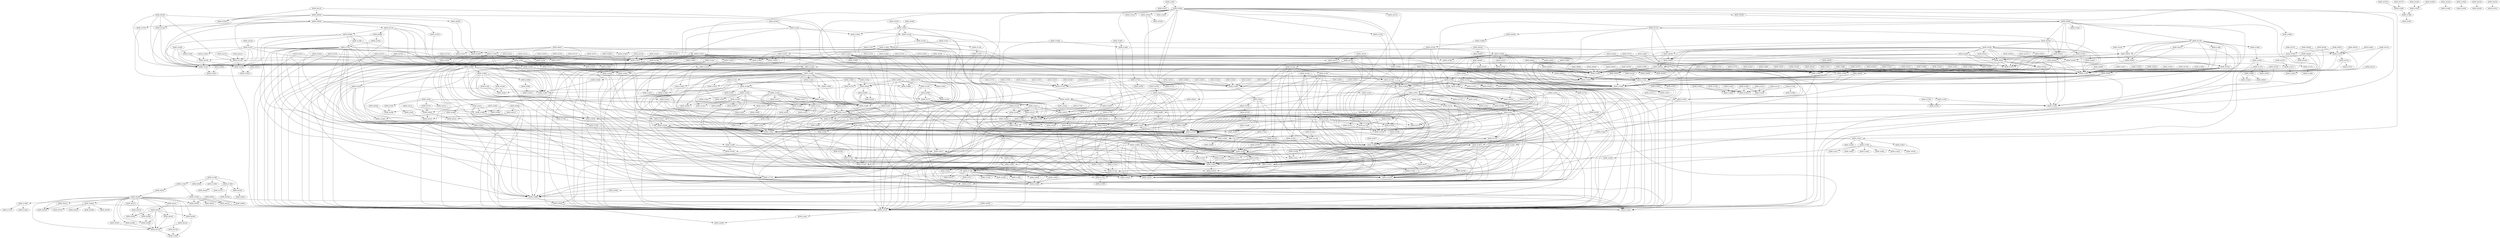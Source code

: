DiGraph CallGraph{
ADDR_4012a0->ADDR_4141e1
ADDR_4012a0->ADDR_414209
ADDR_408c60->ADDR_4147f3
ADDR_408c60->ADDR_4089e0
ADDR_408c60->ADDR_406560
ADDR_408c60->ADDR_414f40
ADDR_4080d0->ADDR_4141e1
ADDR_4080d0->ADDR_415d62
ADDR_4080d0->ADDR_415700
ADDR_4080d0->ADDR_414235
ADDR_4080d0->ADDR_4142ac
ADDR_4080d0->ADDR_4071a0
ADDR_4080d0->ADDR_414209
ADDR_421e70->ADDR_418c90
ADDR_421e70->ADDR_4167a8
ADDR_421e70->ADDR_416795
ADDR_421e70->ADDR_4211b2
ADDR_421e70->ADDR_419fd8
ADDR_421e70->ADDR_418cd5
ADDR_421e70->ADDR_421251
ADDR_421e70->ADDR_421dd4
ADDR_4142b2->ADDR_414d34
ADDR_42219c->ADDR_41597c
ADDR_42219c->ADDR_415cd3
ADDR_40d0d0->ADDR_40cf20
ADDR_405810->ADDR_41478e
ADDR_4226be->ADDR_41597c
ADDR_4226be->ADDR_415cd3
ADDR_40ca40->ADDR_40c700
ADDR_405bd0->ADDR_414f31
ADDR_405bd0->ADDR_41478e
ADDR_408620->ADDR_415d62
ADDR_408620->ADDR_4011a0
ADDR_408620->ADDR_4012a0
ADDR_408620->ADDR_4080d0
ADDR_408620->ADDR_408500
ADDR_408620->ADDR_4075b0
ADDR_408620->ADDR_403d00
ADDR_41d7a9->ADDR_41d6e7
ADDR_41d7a9->ADDR_4177c0
ADDR_41ad0f->ADDR_41acc3
ADDR_41ad0f->ADDR_418c90
ADDR_41a2e0->ADDR_4189a1
ADDR_41a2e0->ADDR_41acfc
ADDR_41a2e0->ADDR_415d62
ADDR_41a2e0->ADDR_41597c
ADDR_41a2e0->ADDR_41694b
ADDR_41a2e0->ADDR_415cd3
ADDR_41a2e0->ADDR_41ad0f
ADDR_40b8b0->ADDR_4147f3
ADDR_40b8b0->ADDR_40b480
ADDR_4161cd->ADDR_415fe6
ADDR_4161cd->ADDR_415f5f
ADDR_417e38->ADDR_417ce2
ADDR_404a50->ADDR_414f40
ADDR_404a50->ADDR_404690
ADDR_415dbe->ADDR_414f31
ADDR_415dbe->ADDR_415dae
ADDR_413840->ADDR_40c020
ADDR_413840->ADDR_40c540
ADDR_413840->ADDR_40cae0
ADDR_413840->ADDR_412370
ADDR_40fa10->ADDR_40ee90
ADDR_4166b9->ADDR_41be86
ADDR_414f31->ADDR_4158a7
ADDR_415b5b->ADDR_41ad0f
ADDR_420b19->ADDR_415f5f
ADDR_41be86->ADDR_41aec1
ADDR_41be86->ADDR_416795
ADDR_418cf0->ADDR_41f710
ADDR_418cf0->ADDR_41fc7b
ADDR_418cf0->ADDR_41fc32
ADDR_418cf0->ADDR_41fc49
ADDR_418cf0->ADDR_41a1ec
ADDR_418cf0->ADDR_415cd3
ADDR_418cf0->ADDR_41fc62
ADDR_41fd17->ADDR_418c90
ADDR_41fd17->ADDR_4167a8
ADDR_41fd17->ADDR_416795
ADDR_41fd17->ADDR_4211b2
ADDR_41fd17->ADDR_419fd8
ADDR_41fd17->ADDR_418cd5
ADDR_41fd17->ADDR_421251
ADDR_41fd17->ADDR_41fc92
ADDR_41b768->ADDR_41b5ce
ADDR_4209e9->ADDR_420b19
ADDR_4209e9->ADDR_416795
ADDR_4209e9->ADDR_415f5f
ADDR_4217b2->ADDR_42165d
ADDR_40be00->ADDR_415e0a
ADDR_417beb->ADDR_41d336
ADDR_4089e0->ADDR_4147f3
ADDR_4089e0->ADDR_406560
ADDR_4089e0->ADDR_414f40
ADDR_4089e0->ADDR_414840
ADDR_422a28->ADDR_41433c
ADDR_401c90->ADDR_415dff
ADDR_401c90->ADDR_414f31
ADDR_401c90->ADDR_414ce9
ADDR_401c90->ADDR_409f10
ADDR_401c90->ADDR_407dc0
ADDR_401c90->ADDR_401b10
ADDR_401c90->ADDR_415cd3
ADDR_401c90->ADDR_413800
ADDR_401c90->ADDR_4099c0
ADDR_401c90->ADDR_414f40
ADDR_401c90->ADDR_4152b0
ADDR_41921f->ADDR_4191f0
ADDR_41563b->ADDR_41902d
ADDR_41563b->ADDR_415e0a
ADDR_41563b->ADDR_4177c0
ADDR_41588a->ADDR_4157b9
ADDR_420f28->ADDR_420e2f
ADDR_420f28->ADDR_420e68
ADDR_420f28->ADDR_416795
ADDR_420f28->ADDR_419fd8
ADDR_421bd7->ADDR_4158a7
ADDR_421bd7->ADDR_421f34
ADDR_421bd7->ADDR_421356
ADDR_421bd7->ADDR_416795
ADDR_421bd7->ADDR_421e70
ADDR_421bd7->ADDR_419fd8
ADDR_421bd7->ADDR_420826
ADDR_418874->ADDR_418cd5
ADDR_418874->ADDR_41b786
ADDR_418874->ADDR_41d40f
ADDR_418874->ADDR_41d336
ADDR_418874->ADDR_418c90
ADDR_4159e5->ADDR_4189a1
ADDR_415fe6->ADDR_415f3f
ADDR_415fe6->ADDR_41bac0
ADDR_415fe6->ADDR_415cd3
ADDR_415fe6->ADDR_415e0a
ADDR_403ed0->ADDR_415750
ADDR_4071a0->ADDR_414f31
ADDR_4071a0->ADDR_406f60
ADDR_4071a0->ADDR_406dd0
ADDR_4071a0->ADDR_414171
ADDR_4071a0->ADDR_41408a
ADDR_4071a0->ADDR_415ce2
ADDR_41b2c5->ADDR_4158a7
ADDR_41b2c5->ADDR_41d40f
ADDR_41b2c5->ADDR_418c90
ADDR_41b2c5->ADDR_4189a1
ADDR_41b2c5->ADDR_41d336
ADDR_41b2c5->ADDR_417e6c
ADDR_41b2c5->ADDR_418cd5
ADDR_415f5f->ADDR_4189a1
ADDR_415f5f->ADDR_41ba46
ADDR_415f5f->ADDR_41b2c5
ADDR_404610->ADDR_414d24
ADDR_407dc0->ADDR_414f31
ADDR_407dc0->ADDR_415d62
ADDR_407dc0->ADDR_415699
ADDR_407dc0->ADDR_406ae0
ADDR_407dc0->ADDR_415ce2
ADDR_407dc0->ADDR_414f40
ADDR_414235->ADDR_415ce2
ADDR_417e4e->ADDR_417ce2
ADDR_417be2->ADDR_41d40f
ADDR_4147f3->ADDR_415699
ADDR_4147f3->ADDR_415d62
ADDR_40b480->ADDR_4147f3
ADDR_40b480->ADDR_414f31
ADDR_40b480->ADDR_40a9a0
ADDR_40b480->ADDR_406cd0
ADDR_40b480->ADDR_415d62
ADDR_40a960->ADDR_414f31
ADDR_413d80->ADDR_40fa90
ADDR_413d80->ADDR_413900
ADDR_413d80->ADDR_40c540
ADDR_413d80->ADDR_413cd0
ADDR_413d80->ADDR_413840
ADDR_419286->ADDR_4158a7
ADDR_419286->ADDR_41f3b0
ADDR_419286->ADDR_416674
ADDR_419286->ADDR_4177c0
ADDR_419286->ADDR_416795
ADDR_419286->ADDR_420b19
ADDR_419286->ADDR_41921f
ADDR_419286->ADDR_415f5f
ADDR_419286->ADDR_419fd8
ADDR_419286->ADDR_4191f0
ADDR_419286->ADDR_4209d3
ADDR_419286->ADDR_415cd3
ADDR_419286->ADDR_4209e9
ADDR_414935->ADDR_4178dd
ADDR_414280->ADDR_4141e1
ADDR_414280->ADDR_414209
ADDR_414280->ADDR_41425f
ADDR_411e70->ADDR_411db0
ADDR_4039a0->ADDR_415cd3
ADDR_4223c8->ADDR_41597c
ADDR_4223c8->ADDR_415cd3
ADDR_406560->ADDR_414f31
ADDR_406560->ADDR_415d62
ADDR_406560->ADDR_406070
ADDR_406560->ADDR_415699
ADDR_406560->ADDR_415ce2
ADDR_406560->ADDR_414f40
ADDR_421cb8->ADDR_418c90
ADDR_421cb8->ADDR_4167a8
ADDR_421cb8->ADDR_416795
ADDR_421cb8->ADDR_4211b2
ADDR_421cb8->ADDR_419fd8
ADDR_421cb8->ADDR_418cd5
ADDR_421cb8->ADDR_421149
ADDR_421cb8->ADDR_421251
ADDR_41bfe8->ADDR_41bccb
ADDR_40c9c0->ADDR_40c700
ADDR_419fe8->ADDR_4156f5
ADDR_41bf08->ADDR_4158a7
ADDR_41bf08->ADDR_416795
ADDR_41bf08->ADDR_41aec1
ADDR_41bf08->ADDR_415e0a
ADDR_41bf08->ADDR_416753
ADDR_409340->ADDR_414209
ADDR_409340->ADDR_4141e1
ADDR_409340->ADDR_4012a0
ADDR_409340->ADDR_4011a0
ADDR_409340->ADDR_4080d0
ADDR_415dff->ADDR_414f31
ADDR_41acfc->ADDR_4189a1
ADDR_41acfc->ADDR_41acc3
ADDR_41623c->ADDR_4158a7
ADDR_41623c->ADDR_4161cd
ADDR_41623c->ADDR_4166b9
ADDR_41623c->ADDR_416674
ADDR_41623c->ADDR_41bccb
ADDR_41623c->ADDR_41bc8b
ADDR_41623c->ADDR_414f40
ADDR_41623c->ADDR_415cd3
ADDR_40a5c0->ADDR_408fc0
ADDR_404760->ADDR_414f40
ADDR_404760->ADDR_402cb0
ADDR_4099c0->ADDR_414840
ADDR_4099c0->ADDR_407dc0
ADDR_417527->ADDR_41b8ae
ADDR_417527->ADDR_4158a7
ADDR_417527->ADDR_4166b9
ADDR_417527->ADDR_416795
ADDR_417527->ADDR_41730b
ADDR_417527->ADDR_416995
ADDR_417527->ADDR_41b3e5
ADDR_417527->ADDR_41b815
ADDR_404160->ADDR_4156f5
ADDR_404160->ADDR_414f31
ADDR_40ab30->ADDR_414f31
ADDR_4144ed->ADDR_416918
ADDR_4144ed->ADDR_4141e1
ADDR_4144ed->ADDR_4143a5
ADDR_4144ed->ADDR_4010b0
ADDR_4144ed->ADDR_41444a
ADDR_4144ed->ADDR_41597c
ADDR_4144ed->ADDR_416981
ADDR_4144ed->ADDR_415cd3
ADDR_4144ed->ADDR_415ce2
ADDR_4144ed->ADDR_4142b2
ADDR_4144ed->ADDR_414209
ADDR_42061b->ADDR_416795
ADDR_42061b->ADDR_419fd8
ADDR_41805f->ADDR_417eb0
ADDR_41805f->ADDR_41faf8
ADDR_417ce2->ADDR_41d40f
ADDR_417ce2->ADDR_418c90
ADDR_417ce2->ADDR_41d336
ADDR_417ce2->ADDR_417bca
ADDR_417ce2->ADDR_4187f1
ADDR_417ce2->ADDR_418cd5
ADDR_422863->ADDR_41597c
ADDR_422863->ADDR_415cd3
ADDR_420e68->ADDR_420e2f
ADDR_420e68->ADDR_4217cf
ADDR_420e68->ADDR_416795
ADDR_420e68->ADDR_415f5f
ADDR_420e68->ADDR_419fd8
ADDR_41bccb->ADDR_4158a7
ADDR_41bccb->ADDR_41d4f6
ADDR_41bccb->ADDR_4166b9
ADDR_41bccb->ADDR_419f86
ADDR_41bccb->ADDR_420df5
ADDR_41bccb->ADDR_415cd3
ADDR_416db0->ADDR_416ac1
ADDR_416db0->ADDR_41d4f6
ADDR_416db0->ADDR_4189a1
ADDR_416db0->ADDR_41af60
ADDR_416db0->ADDR_41902d
ADDR_416db0->ADDR_4177c0
ADDR_416db0->ADDR_416be0
ADDR_416db0->ADDR_419f86
ADDR_416db0->ADDR_41db38
ADDR_416db0->ADDR_414f40
ADDR_416db0->ADDR_415cd3
ADDR_4143fd->ADDR_41761c
ADDR_4143fd->ADDR_4143a5
ADDR_420b51->ADDR_420b19
ADDR_420c15->ADDR_420ce4
ADDR_420c15->ADDR_420cc5
ADDR_415cd3->ADDR_41adac
ADDR_41cb5e->ADDR_4158a7
ADDR_41cb5e->ADDR_41c7e7
ADDR_41cb5e->ADDR_41bfe8
ADDR_41cb5e->ADDR_4166b9
ADDR_41408a->ADDR_416628
ADDR_41408a->ADDR_4166b9
ADDR_41408a->ADDR_416213
ADDR_41408a->ADDR_41664e
ADDR_41408a->ADDR_414f40
ADDR_403cf0->ADDR_4156f5
ADDR_414dba->ADDR_417c4b
ADDR_414dba->ADDR_417e4e
ADDR_414dba->ADDR_414d91
ADDR_414dba->ADDR_417e5d
ADDR_414dba->ADDR_4181e2
ADDR_414dba->ADDR_418c90
ADDR_414dba->ADDR_417e38
ADDR_414dba->ADDR_417e22
ADDR_414dba->ADDR_418c65
ADDR_414dba->ADDR_417e6c
ADDR_414dba->ADDR_418508
ADDR_414dba->ADDR_418228
ADDR_414dba->ADDR_41845a
ADDR_414dba->ADDR_418098
ADDR_414dba->ADDR_418cd5
ADDR_414dba->ADDR_418aea
ADDR_414dba->ADDR_402900
ADDR_414dba->ADDR_4187a5
ADDR_414dba->ADDR_418560
ADDR_422a5d->ADDR_414d66
ADDR_405af0->ADDR_414f31
ADDR_405af0->ADDR_41478e
ADDR_421f34->ADDR_4158a7
ADDR_41baec->ADDR_41bc8b
ADDR_41baec->ADDR_415f5f
ADDR_41baec->ADDR_420b19
ADDR_404480->ADDR_414cc0
ADDR_404480->ADDR_4141e1
ADDR_404480->ADDR_414f31
ADDR_404480->ADDR_414209
ADDR_407990->ADDR_406070
ADDR_407990->ADDR_414f40
ADDR_407990->ADDR_414f31
ADDR_4128c0->ADDR_412300
ADDR_40eac0->ADDR_40e910
ADDR_40eac0->ADDR_40c7b0
ADDR_4189bb->ADDR_41b8ae
ADDR_4189bb->ADDR_4158a7
ADDR_4189bb->ADDR_41d40f
ADDR_4189bb->ADDR_418c90
ADDR_4189bb->ADDR_41d336
ADDR_4189bb->ADDR_41b815
ADDR_4189bb->ADDR_418cd5
ADDR_41a744->ADDR_4189a1
ADDR_41a744->ADDR_415b5b
ADDR_41a744->ADDR_41a6d6
ADDR_41a744->ADDR_4159e5
ADDR_41a744->ADDR_4187f1
ADDR_41a744->ADDR_41ad0f
ADDR_4148ae->ADDR_4156f5
ADDR_4148ae->ADDR_414f31
ADDR_4167de->ADDR_41bfb5
ADDR_4167de->ADDR_416705
ADDR_402ec0->ADDR_4156f5
ADDR_402ec0->ADDR_414f31
ADDR_4169bb->ADDR_41b8ae
ADDR_4169bb->ADDR_4158a7
ADDR_4169bb->ADDR_41d40f
ADDR_4169bb->ADDR_418c90
ADDR_4169bb->ADDR_41d336
ADDR_4169bb->ADDR_41b815
ADDR_4169bb->ADDR_418cd5
ADDR_41457c->ADDR_414f31
ADDR_422726->ADDR_404480
ADDR_409b4a->ADDR_406290
ADDR_409b4a->ADDR_414f40
ADDR_414b20->ADDR_416901
ADDR_4223c0->ADDR_4011a0
ADDR_414ae0->ADDR_4158a7
ADDR_414ae0->ADDR_4169bb
ADDR_41488d->ADDR_4156f5
ADDR_41488d->ADDR_414f31
ADDR_419fd8->ADDR_419fab
ADDR_402cd0->ADDR_414f31
ADDR_415750->ADDR_4156c0
ADDR_4156f5->ADDR_41567b
ADDR_4158a7->ADDR_416795
ADDR_4158a7->ADDR_416753
ADDR_4217cf->ADDR_41baec
ADDR_4217cf->ADDR_4161cd
ADDR_4217cf->ADDR_416795
ADDR_4217cf->ADDR_415f5f
ADDR_4217cf->ADDR_420b19
ADDR_416901->ADDR_4168c5
ADDR_418098->ADDR_418928
ADDR_4229c2->ADDR_416901
ADDR_421149->ADDR_4167a8
ADDR_421149->ADDR_416795
ADDR_421149->ADDR_419fd8
ADDR_417bf4->ADDR_419e4e
ADDR_417bf4->ADDR_41be77
ADDR_417bf4->ADDR_41f445
ADDR_417bf4->ADDR_41aeb2
ADDR_417bf4->ADDR_41f64a
ADDR_417bf4->ADDR_4187f1
ADDR_417bf4->ADDR_41ad47
ADDR_421c44->ADDR_420748
ADDR_421c44->ADDR_418c90
ADDR_421c44->ADDR_416795
ADDR_421c44->ADDR_4207bb
ADDR_421c44->ADDR_419fd8
ADDR_421c44->ADDR_418cd5
ADDR_421c44->ADDR_421bd7
ADDR_401000->ADDR_4156f5
ADDR_41a329->ADDR_41a1a7
ADDR_41a329->ADDR_4189a1
ADDR_41a329->ADDR_418c90
ADDR_41a329->ADDR_415bfa
ADDR_41a329->ADDR_41a1ec
ADDR_41a329->ADDR_415c73
ADDR_41a329->ADDR_415bce
ADDR_41a329->ADDR_418cd5
ADDR_41a329->ADDR_415c21
ADDR_41a329->ADDR_41a0cb
ADDR_4225fd->ADDR_41597c
ADDR_4225fd->ADDR_415cd3
ADDR_4010b0->ADDR_4141e1
ADDR_4010b0->ADDR_414209
ADDR_40c540->ADDR_40bec0
ADDR_419f86->ADDR_419e5d
ADDR_420f85->ADDR_421b40
ADDR_420f85->ADDR_4217cf
ADDR_420f85->ADDR_416795
ADDR_420f85->ADDR_415f5f
ADDR_420f85->ADDR_419fd8
ADDR_421fa0->ADDR_41597c
ADDR_41474a->ADDR_414f31
ADDR_41474a->ADDR_414723
ADDR_41aee9->ADDR_418cd5
ADDR_41aee9->ADDR_4158a7
ADDR_41aee9->ADDR_41d40f
ADDR_41aee9->ADDR_41d336
ADDR_41aee9->ADDR_418c90
ADDR_41c7e7->ADDR_4158a7
ADDR_401f60->ADDR_405f30
ADDR_401f60->ADDR_414f31
ADDR_401f60->ADDR_415d62
ADDR_401f60->ADDR_40acd0
ADDR_401f60->ADDR_40a5c0
ADDR_401f60->ADDR_4089e0
ADDR_401f60->ADDR_415699
ADDR_401f60->ADDR_408c60
ADDR_401f60->ADDR_415cd3
ADDR_401f60->ADDR_408fc0
ADDR_401f60->ADDR_415ce2
ADDR_401f60->ADDR_4076a0
ADDR_401f60->ADDR_4147f3
ADDR_401f60->ADDR_40ab30
ADDR_401f60->ADDR_4152b0
ADDR_422820->ADDR_41597c
ADDR_422820->ADDR_415cd3
ADDR_402e10->ADDR_415750
ADDR_4165e3->ADDR_4189a1
ADDR_4165e3->ADDR_41ba46
ADDR_41660c->ADDR_4165e3
ADDR_41b5ce->ADDR_4158a7
ADDR_41b5ce->ADDR_41d40f
ADDR_41b5ce->ADDR_418c90
ADDR_41b5ce->ADDR_4189a1
ADDR_41b5ce->ADDR_416674
ADDR_41b5ce->ADDR_416795
ADDR_41b5ce->ADDR_41d336
ADDR_41b5ce->ADDR_41b369
ADDR_41b5ce->ADDR_41b3e5
ADDR_41b5ce->ADDR_418cd5
ADDR_41b5ce->ADDR_41b2c5
ADDR_417790->ADDR_417eb0
ADDR_417790->ADDR_417afb
ADDR_417790->ADDR_417b2e
ADDR_402900->ADDR_402680
ADDR_41d702->ADDR_4189a1
ADDR_41d702->ADDR_41d691
ADDR_41d702->ADDR_41d6b6
ADDR_41d702->ADDR_415cd3
ADDR_41d702->ADDR_420f28
ADDR_415699->ADDR_41563b
ADDR_411670->ADDR_410ee0
ADDR_411670->ADDR_410f60
ADDR_411670->ADDR_410fe0
ADDR_411670->ADDR_414f40
ADDR_41fc16->ADDR_41fb40
ADDR_40b030->ADDR_40a650
ADDR_40b030->ADDR_415d62
ADDR_421dd4->ADDR_421149
ADDR_421dd4->ADDR_4210c3
ADDR_421dd4->ADDR_4167bb
ADDR_4141e1->ADDR_414d14
ADDR_417e22->ADDR_417ce2
ADDR_403cb0->ADDR_4156f5
ADDR_403cb0->ADDR_414f31
ADDR_421f70->ADDR_414cc0
ADDR_419fab->ADDR_419f86
ADDR_41a1ec->ADDR_415913
ADDR_41a1ec->ADDR_418cd5
ADDR_41a1ec->ADDR_41acc3
ADDR_41a1ec->ADDR_418c90
ADDR_414f27->ADDR_414dba
ADDR_414f27->ADDR_418e7f
ADDR_421406->ADDR_41d40f
ADDR_421406->ADDR_418c90
ADDR_421406->ADDR_4207f7
ADDR_421406->ADDR_41d336
ADDR_421406->ADDR_420789
ADDR_421406->ADDR_418cd5
ADDR_421406->ADDR_4213be
ADDR_414a45->ADDR_4158a7
ADDR_414a45->ADDR_416674
ADDR_414a45->ADDR_414a03
ADDR_414a45->ADDR_4169bb
ADDR_41784b->ADDR_41f386
ADDR_41784b->ADDR_41f380
ADDR_41ce34->ADDR_4158a7
ADDR_415f3f->ADDR_4158a7
ADDR_421f7b->ADDR_41597c
ADDR_421f7b->ADDR_415cd3
ADDR_42266e->ADDR_41597c
ADDR_42266e->ADDR_415cd3
ADDR_414823->ADDR_415750
ADDR_406dd0->ADDR_4141e1
ADDR_406dd0->ADDR_415d62
ADDR_406dd0->ADDR_4158a7
ADDR_406dd0->ADDR_415699
ADDR_406dd0->ADDR_4143fd
ADDR_406dd0->ADDR_414209
ADDR_41d34d->ADDR_4158a7
ADDR_41d34d->ADDR_41d40f
ADDR_41d34d->ADDR_418c90
ADDR_41d34d->ADDR_416674
ADDR_41d34d->ADDR_416795
ADDR_41d34d->ADDR_41d336
ADDR_41d34d->ADDR_417eb0
ADDR_41d34d->ADDR_417bca
ADDR_41d34d->ADDR_418cd5
ADDR_41d34d->ADDR_41805f
ADDR_414d91->ADDR_417eb0
ADDR_414d91->ADDR_417bca
ADDR_414d91->ADDR_41805f
ADDR_41a07c->ADDR_4189a1
ADDR_41a07c->ADDR_41acc3
ADDR_410f60->ADDR_410ee0
ADDR_410f60->ADDR_40fb40
ADDR_420d1b->ADDR_415f3f
ADDR_420d1b->ADDR_41bac0
ADDR_420d1b->ADDR_415cd3
ADDR_420d1b->ADDR_415e0a
ADDR_4229f2->ADDR_414187
ADDR_4229f2->ADDR_416901
ADDR_4142dc->ADDR_4141e1
ADDR_4142dc->ADDR_4010f0
ADDR_4142dc->ADDR_4158a7
ADDR_4142dc->ADDR_41597c
ADDR_4142dc->ADDR_414209
ADDR_4142dc->ADDR_416918
ADDR_4142dc->ADDR_416981
ADDR_4142dc->ADDR_415cd3
ADDR_40ee90->ADDR_40cbd0
ADDR_40ee90->ADDR_40e610
ADDR_40ee90->ADDR_40d130
ADDR_40ee90->ADDR_40c880
ADDR_40ee90->ADDR_40ca40
ADDR_40ee90->ADDR_40eac0
ADDR_40ee90->ADDR_40d460
ADDR_40ee90->ADDR_40c9c0
ADDR_40ee90->ADDR_40cc60
ADDR_40ee90->ADDR_40d1b0
ADDR_40ee90->ADDR_40c700
ADDR_40ee90->ADDR_40ec00
ADDR_40ee90->ADDR_40c960
ADDR_40ee90->ADDR_40eb70
ADDR_40ee90->ADDR_40ea70
ADDR_415729->ADDR_41567b
ADDR_415729->ADDR_414f31
ADDR_41579c->ADDR_415750
ADDR_41425f->ADDR_4010f0
ADDR_414220->ADDR_4010f0
ADDR_4212ba->ADDR_4158a7
ADDR_4212ba->ADDR_41d40f
ADDR_4212ba->ADDR_418c90
ADDR_4212ba->ADDR_41d336
ADDR_4212ba->ADDR_418cd5
ADDR_4212ba->ADDR_421c44
ADDR_421067->ADDR_421b40
ADDR_421067->ADDR_420f85
ADDR_421067->ADDR_416795
ADDR_421067->ADDR_419fd8
ADDR_414639->ADDR_414f31
ADDR_4095c0->ADDR_408fc0
ADDR_4095c0->ADDR_4147f3
ADDR_4095c0->ADDR_406560
ADDR_4095c0->ADDR_414f40
ADDR_41bac0->ADDR_420cf0
ADDR_4010f0->ADDR_4141e1
ADDR_4010f0->ADDR_414209
ADDR_4205d2->ADDR_416674
ADDR_41fc49->ADDR_420cc5
ADDR_417bca->ADDR_417b9f
ADDR_4146f3->ADDR_417873
ADDR_4146f3->ADDR_41469f
ADDR_403940->ADDR_4140ea
ADDR_403940->ADDR_415cd3
ADDR_415ddf->ADDR_41af60
ADDR_413cd0->ADDR_413b00
ADDR_413cd0->ADDR_40fa10
ADDR_422a14->ADDR_414d04
ADDR_405b40->ADDR_404480
ADDR_405b40->ADDR_414f31
ADDR_419e5d->ADDR_420b64
ADDR_419e5d->ADDR_415cd3
ADDR_419e5d->ADDR_415ea0
ADDR_4225a2->ADDR_41597c
ADDR_4225a2->ADDR_415cd3
ADDR_4167a8->ADDR_418928
ADDR_418508->ADDR_416674
ADDR_418508->ADDR_414f40
ADDR_41664e->ADDR_4189a1
ADDR_41664e->ADDR_41ba46
ADDR_41438a->ADDR_41761c
ADDR_412020->ADDR_411e70
ADDR_412020->ADDR_415cd3
ADDR_412020->ADDR_411670
ADDR_41b0d1->ADDR_415ea0
ADDR_4229da->ADDR_416901
ADDR_4179c6->ADDR_41790c
ADDR_422a1e->ADDR_4011a0
ADDR_4010a0->ADDR_4156f5
ADDR_41fa95->ADDR_416795
ADDR_41fa95->ADDR_419fd8
ADDR_420826->ADDR_416795
ADDR_420826->ADDR_419fd8
ADDR_41cbdb->ADDR_4158a7
ADDR_41571e->ADDR_41567b
ADDR_406ba0->ADDR_415ce2
ADDR_406ba0->ADDR_415699
ADDR_406ba0->ADDR_415d62
ADDR_422625->ADDR_414f31
ADDR_420748->ADDR_41d40f
ADDR_406290->ADDR_414840
ADDR_406290->ADDR_4152b0
ADDR_414cc0->ADDR_414f31
ADDR_414cc0->ADDR_414d04
ADDR_4224ab->ADDR_41597c
ADDR_4224ab->ADDR_415cd3
ADDR_41ad60->ADDR_420cbc
ADDR_414a03->ADDR_417adc
ADDR_414a03->ADDR_415cd3
ADDR_414a03->ADDR_417527
ADDR_41d5ab->ADDR_420f28
ADDR_4078a0->ADDR_402cd0
ADDR_4078a0->ADDR_404480
ADDR_416fd1->ADDR_4158a7
ADDR_416fd1->ADDR_41902d
ADDR_416fd1->ADDR_4189a1
ADDR_416fd1->ADDR_41af60
ADDR_416fd1->ADDR_416674
ADDR_416fd1->ADDR_4177c0
ADDR_416fd1->ADDR_419f86
ADDR_416fd1->ADDR_41bc8b
ADDR_416fd1->ADDR_416db0
ADDR_416fd1->ADDR_416a7d
ADDR_416fd1->ADDR_41dd29
ADDR_416fd1->ADDR_414f40
ADDR_416fd1->ADDR_415cd3
ADDR_4204fe->ADDR_41fe01
ADDR_4204fe->ADDR_418c90
ADDR_4204fe->ADDR_4167a8
ADDR_4204fe->ADDR_416795
ADDR_4204fe->ADDR_4211b2
ADDR_4204fe->ADDR_419fd8
ADDR_4204fe->ADDR_418cd5
ADDR_4204fe->ADDR_421251
ADDR_413580->ADDR_4128c0
ADDR_413580->ADDR_412b90
ADDR_417e6c->ADDR_417eb0
ADDR_417e6c->ADDR_417e38
ADDR_417e6c->ADDR_41805f
ADDR_40e910->ADDR_40cdd0
ADDR_40e910->ADDR_40cbd0
ADDR_40e910->ADDR_40c880
ADDR_40e910->ADDR_40cc60
ADDR_40e910->ADDR_40c700
ADDR_40e910->ADDR_40cf20
ADDR_403750->ADDR_41499b
ADDR_41fc62->ADDR_421f66
ADDR_41a1a7->ADDR_4189a1
ADDR_41a644->ADDR_415921
ADDR_41a644->ADDR_418c90
ADDR_41a644->ADDR_41acc3
ADDR_41a644->ADDR_41a4c5
ADDR_41a644->ADDR_41a241
ADDR_41a644->ADDR_418cd5
ADDR_41a644->ADDR_41591a
ADDR_420bd0->ADDR_420c15
ADDR_420bd0->ADDR_415cd3
ADDR_4144cc->ADDR_414489
ADDR_4144cc->ADDR_414f31
ADDR_422530->ADDR_41597c
ADDR_422530->ADDR_415cd3
ADDR_41dafc->ADDR_41d6e7
ADDR_41dafc->ADDR_4177c0
ADDR_412f90->ADDR_412a50
ADDR_412f90->ADDR_4128c0
ADDR_412f90->ADDR_412b90
ADDR_4229ce->ADDR_416901
ADDR_41da95->ADDR_41d6e7
ADDR_41da95->ADDR_4177c0
ADDR_4229b6->ADDR_416901
ADDR_4207f7->ADDR_41d336
ADDR_417b4f->ADDR_41acc3
ADDR_4011a0->ADDR_4141e1
ADDR_4011a0->ADDR_414209
ADDR_409f10->ADDR_4147f3
ADDR_409f10->ADDR_414f40
ADDR_409f10->ADDR_407dc0
ADDR_409f10->ADDR_4099c0
ADDR_41cf32->ADDR_41bccb
ADDR_41cf32->ADDR_4158a7
ADDR_41cf32->ADDR_416674
ADDR_41cf32->ADDR_41ce34
ADDR_41cf32->ADDR_4166b9
ADDR_414171->ADDR_416628
ADDR_414171->ADDR_41664e
ADDR_41d4f6->ADDR_416795
ADDR_41d4f6->ADDR_419fd8
ADDR_40c7b0->ADDR_415f20
ADDR_42165d->ADDR_419fd8
ADDR_42165d->ADDR_416795
ADDR_42165d->ADDR_415f5f
ADDR_42165d->ADDR_415ea0
ADDR_40a9a0->ADDR_414f31
ADDR_41bba4->ADDR_415f3f
ADDR_41bba4->ADDR_415ea0
ADDR_41bba4->ADDR_41bac0
ADDR_41bba4->ADDR_415cd3
ADDR_41bba4->ADDR_415e0a
ADDR_413160->ADDR_412980
ADDR_413160->ADDR_4128c0
ADDR_4218e4->ADDR_41baec
ADDR_4218e4->ADDR_416795
ADDR_4218e4->ADDR_415f5f
ADDR_4218e4->ADDR_419fd8
ADDR_403d00->ADDR_415699
ADDR_403d00->ADDR_414633
ADDR_403d00->ADDR_415d62
ADDR_4214e9->ADDR_4205d2
ADDR_4214e9->ADDR_420671
ADDR_4214e9->ADDR_416795
ADDR_4214e9->ADDR_4204fe
ADDR_4214e9->ADDR_420826
ADDR_4214e9->ADDR_41fd17
ADDR_4214e9->ADDR_42061b
ADDR_4147cc->ADDR_4156f5
ADDR_4214e0->ADDR_421406
ADDR_416674->ADDR_415e0a
ADDR_4168c5->ADDR_418cd5
ADDR_4168c5->ADDR_417beb
ADDR_4168c5->ADDR_4167de
ADDR_4168c5->ADDR_417be2
ADDR_4168c5->ADDR_418c90
ADDR_408fc0->ADDR_4147f3
ADDR_408fc0->ADDR_406560
ADDR_408fc0->ADDR_4076a0
ADDR_408fc0->ADDR_414f40
ADDR_408fc0->ADDR_414840
ADDR_4145d3->ADDR_41459e
ADDR_41467d->ADDR_414f31
ADDR_41fc92->ADDR_421149
ADDR_41fc92->ADDR_416795
ADDR_41fc92->ADDR_4167bb
ADDR_414187->ADDR_414cf4
ADDR_4127b0->ADDR_4121f0
ADDR_417afb->ADDR_419e5d
ADDR_417afb->ADDR_417e38
ADDR_417afb->ADDR_41f4a7
ADDR_417afb->ADDR_41f49a
ADDR_41bad6->ADDR_420cf0
ADDR_4034e0->ADDR_414935
ADDR_41b369->ADDR_415f5f
ADDR_4211b2->ADDR_418cd5
ADDR_4211b2->ADDR_41d40f
ADDR_4211b2->ADDR_41d336
ADDR_4211b2->ADDR_418c90
ADDR_40f8b0->ADDR_414f40
ADDR_420c99->ADDR_420cbb
ADDR_415928->ADDR_421f66
ADDR_420677->ADDR_4166b9
ADDR_417e5d->ADDR_417ce2
ADDR_421278->ADDR_421ba1
ADDR_416705->ADDR_41bf08
ADDR_4015c0->ADDR_414f31
ADDR_4015c0->ADDR_41478e
ADDR_41a0cb->ADDR_4189a1
ADDR_41a0cb->ADDR_418c90
ADDR_41a0cb->ADDR_41a07c
ADDR_41a0cb->ADDR_418cd5
ADDR_41a0cb->ADDR_41ad60
ADDR_41a0cb->ADDR_41ad0f
ADDR_416ac1->ADDR_41d4b0
ADDR_416ac1->ADDR_41d4f6
ADDR_416ac1->ADDR_419f86
ADDR_416ac1->ADDR_415ea0
ADDR_41d40f->ADDR_41d34d
ADDR_41d40f->ADDR_417e6c
ADDR_41faf8->ADDR_416795
ADDR_41faf8->ADDR_419fd8
ADDR_4179f0->ADDR_41f3b0
ADDR_4179f0->ADDR_416795
ADDR_4179f0->ADDR_419fd8
ADDR_41fb40->ADDR_420ce4
ADDR_41fb40->ADDR_420cc5
ADDR_40cc60->ADDR_40c700
ADDR_416be0->ADDR_419f86
ADDR_416be0->ADDR_416a80
ADDR_416be0->ADDR_41902d
ADDR_4139b0->ADDR_4124d0
ADDR_4139b0->ADDR_413750
ADDR_4076a0->ADDR_414840
ADDR_4076a0->ADDR_4152b0
ADDR_414d34->ADDR_417afb
ADDR_422478->ADDR_41597c
ADDR_422478->ADDR_415cd3
ADDR_4042b0->ADDR_41588a
ADDR_40c020->ADDR_415ea0
ADDR_41a26a->ADDR_41a01d
ADDR_41a26a->ADDR_41ad0f
ADDR_420aff->ADDR_4209e9
ADDR_416795->ADDR_418928
ADDR_4207bb->ADDR_41d336
ADDR_4133e0->ADDR_4128c0
ADDR_4133e0->ADDR_412b90
ADDR_41469f->ADDR_409f10
ADDR_41469f->ADDR_4177c0
ADDR_40cbd0->ADDR_40c700
ADDR_414ca6->ADDR_415ce2
ADDR_414ca6->ADDR_414cf4
ADDR_403500->ADDR_414935
ADDR_4040c0->ADDR_4141e1
ADDR_4040c0->ADDR_4144ed
ADDR_4040c0->ADDR_4142ac
ADDR_4040c0->ADDR_415ce2
ADDR_4040c0->ADDR_414209
ADDR_4040c0->ADDR_403d00
ADDR_4148cf->ADDR_4156f5
ADDR_4148cf->ADDR_414f31
ADDR_41902d->ADDR_416795
ADDR_41902d->ADDR_419fd8
ADDR_418228->ADDR_41fa7a
ADDR_418228->ADDR_4158a7
ADDR_418228->ADDR_41fa95
ADDR_418228->ADDR_419f86
ADDR_418228->ADDR_4166b9
ADDR_4229e6->ADDR_416901
ADDR_41b9f9->ADDR_41b786
ADDR_41b9f9->ADDR_41b8ae
ADDR_41b9f9->ADDR_41b815
ADDR_4210c3->ADDR_4167a8
ADDR_4210c3->ADDR_416795
ADDR_417adc->ADDR_4179f0
ADDR_416a80->ADDR_41d442
ADDR_416a80->ADDR_419f86
ADDR_41845a->ADDR_416674
ADDR_41845a->ADDR_418304
ADDR_413640->ADDR_4128c0
ADDR_4147d6->ADDR_415750
ADDR_4147d1->ADDR_4156f5
ADDR_41fe01->ADDR_421278
ADDR_41fe01->ADDR_4189a1
ADDR_41fe01->ADDR_420cf0
ADDR_41fe01->ADDR_4167a8
ADDR_41fe01->ADDR_419fd8
ADDR_41fe01->ADDR_416795
ADDR_41fe01->ADDR_420aff
ADDR_41fe01->ADDR_42061b
ADDR_41fe01->ADDR_4167bb
ADDR_41fe01->ADDR_415cd3
ADDR_41fe01->ADDR_41fc92
ADDR_41fe01->ADDR_420b51
ADDR_4227b6->ADDR_41597c
ADDR_4227b6->ADDR_415cd3
ADDR_4178dd->ADDR_41f38c
ADDR_4023d0->ADDR_4095c0
ADDR_4023d0->ADDR_408fc0
ADDR_4023d0->ADDR_414f31
ADDR_4023d0->ADDR_4089e0
ADDR_4023d0->ADDR_401f60
ADDR_4023d0->ADDR_415cd3
ADDR_4224ec->ADDR_41597c
ADDR_4224ec->ADDR_415cd3
ADDR_4221cb->ADDR_41597c
ADDR_4221cb->ADDR_415cd3
ADDR_422a08->ADDR_416901
ADDR_40ec00->ADDR_415cd3
ADDR_418928->ADDR_4158a7
ADDR_418928->ADDR_418803
ADDR_418928->ADDR_418874
ADDR_418928->ADDR_4166b9
ADDR_416213->ADDR_4189a1
ADDR_416213->ADDR_41ba46
ADDR_40d460->ADDR_40d290
ADDR_40d460->ADDR_40d380
ADDR_40d460->ADDR_40cb70
ADDR_40d460->ADDR_40cb30
ADDR_40d460->ADDR_40d1b0
ADDR_40d460->ADDR_415cd3
ADDR_416628->ADDR_4189a1
ADDR_416628->ADDR_41ba46
ADDR_41fc7b->ADDR_41fb40
ADDR_41abc0->ADDR_415750
ADDR_422731->ADDR_4078a0
ADDR_422731->ADDR_41478e
ADDR_415c73->ADDR_41ad60
ADDR_4156c0->ADDR_41567b
ADDR_4156c0->ADDR_41563b
ADDR_40c960->ADDR_40c700
ADDR_422630->ADDR_41597c
ADDR_422630->ADDR_415cd3
ADDR_416995->ADDR_41b786
ADDR_41761c->ADDR_41b8ae
ADDR_41761c->ADDR_4189a1
ADDR_41761c->ADDR_41d40f
ADDR_41761c->ADDR_41d336
ADDR_41761c->ADDR_418c90
ADDR_41761c->ADDR_4166b9
ADDR_41761c->ADDR_416795
ADDR_41761c->ADDR_41730b
ADDR_41761c->ADDR_416995
ADDR_41761c->ADDR_41af60
ADDR_41761c->ADDR_41b815
ADDR_41761c->ADDR_419fd8
ADDR_41761c->ADDR_418cd5
ADDR_41761c->ADDR_41b9f9
ADDR_41761c->ADDR_41ba46
ADDR_4167bb->ADDR_4167a8
ADDR_4167bb->ADDR_416795
ADDR_4167bb->ADDR_416753
ADDR_4191f0->ADDR_42084c
ADDR_402680->ADDR_4095c0
ADDR_402680->ADDR_413fa0
ADDR_402680->ADDR_414f31
ADDR_402680->ADDR_4023d0
ADDR_402680->ADDR_4017a0
ADDR_402680->ADDR_415cd3
ADDR_402680->ADDR_401c90
ADDR_402680->ADDR_4019a0
ADDR_402680->ADDR_414f40
ADDR_402680->ADDR_4152b0
ADDR_41f710->ADDR_41f680
ADDR_41f710->ADDR_41f6c0
ADDR_41d442->ADDR_416795
ADDR_41d442->ADDR_419fd8
ADDR_41a84b->ADDR_41a2e0
ADDR_41a84b->ADDR_4189a1
ADDR_41a84b->ADDR_41a26a
ADDR_41a84b->ADDR_415d62
ADDR_41a84b->ADDR_415b5b
ADDR_41a84b->ADDR_415928
ADDR_41a84b->ADDR_41acc3
ADDR_41a84b->ADDR_415699
ADDR_41a84b->ADDR_41a01d
ADDR_41a84b->ADDR_420b6c
ADDR_41a84b->ADDR_41a6d6
ADDR_41a84b->ADDR_41a1ec
ADDR_41a84b->ADDR_41a0cb
ADDR_41a84b->ADDR_41ad0f
ADDR_41a84b->ADDR_41a744
ADDR_41a84b->ADDR_415ddf
ADDR_415e0a->ADDR_417eb0
ADDR_415e0a->ADDR_417bca
ADDR_415e0a->ADDR_41aec1
ADDR_415e0a->ADDR_416795
ADDR_415e0a->ADDR_41805f
ADDR_41db38->ADDR_4189a1
ADDR_41db38->ADDR_41da95
ADDR_41db38->ADDR_41902d
ADDR_41db38->ADDR_4179c6
ADDR_41db38->ADDR_419f86
ADDR_41db38->ADDR_4177c0
ADDR_41db38->ADDR_41d60d
ADDR_41db38->ADDR_41dafc
ADDR_41db38->ADDR_41d5ab
ADDR_40cdd0->ADDR_40cbd0
ADDR_40cdd0->ADDR_40c700
ADDR_403c60->ADDR_4158a7
ADDR_403c60->ADDR_414f31
ADDR_414ce9->ADDR_415ce2
ADDR_420789->ADDR_41d40f
ADDR_40c700->ADDR_415f20
ADDR_4229a0->ADDR_414187
ADDR_4229a0->ADDR_416901
ADDR_406f60->ADDR_4158a7
ADDR_406f60->ADDR_41438a
ADDR_406f60->ADDR_414209
ADDR_40d130->ADDR_40cdd0
ADDR_40d130->ADDR_40cf20
ADDR_421356->ADDR_420826
ADDR_421356->ADDR_4204fe
ADDR_418837->ADDR_41d2df
ADDR_4221fb->ADDR_41597c
ADDR_4221fb->ADDR_415cd3
ADDR_41499b->ADDR_4178dd
ADDR_414840->ADDR_415699
ADDR_414840->ADDR_415d62
ADDR_418560->ADDR_4166b9
ADDR_40f810->ADDR_40eb70
ADDR_40f810->ADDR_40d0d0
ADDR_40f810->ADDR_40ec00
ADDR_422747->ADDR_41597c
ADDR_422747->ADDR_415cd3
ADDR_403250->ADDR_414914
ADDR_416c4b->ADDR_4158a7
ADDR_416c4b->ADDR_41af60
ADDR_416c4b->ADDR_416674
ADDR_416c4b->ADDR_41d442
ADDR_416c4b->ADDR_416a80
ADDR_416c4b->ADDR_419f86
ADDR_4227f1->ADDR_41597c
ADDR_4227f1->ADDR_415cd3
ADDR_418aea->ADDR_4166b9
ADDR_418aea->ADDR_41d295
ADDR_418aea->ADDR_417bf4
ADDR_418aea->ADDR_418837
ADDR_418aea->ADDR_418874
ADDR_41a01d->ADDR_41af60
ADDR_41d9d5->ADDR_420f28
ADDR_41d9d5->ADDR_4189a1
ADDR_41d9d5->ADDR_41d6b6
ADDR_41d9d5->ADDR_415cd3
ADDR_41d9d5->ADDR_41d7a9
ADDR_4226ee->ADDR_41478e
ADDR_4134e0->ADDR_4128c0
ADDR_4134e0->ADDR_412b90
ADDR_4157b9->ADDR_419286
ADDR_4157b9->ADDR_416795
ADDR_4157b9->ADDR_41908c
ADDR_4157b9->ADDR_419fd8
ADDR_419ff6->ADDR_4156f5
ADDR_419ff6->ADDR_414f31
ADDR_41478e->ADDR_414f31
ADDR_41478e->ADDR_41474a
ADDR_41478e->ADDR_4011a0
ADDR_412300->ADDR_4121f0
ADDR_412300->ADDR_4152b0
ADDR_404600->ADDR_414d14
ADDR_415dae->ADDR_41aee9
ADDR_41433c->ADDR_4141e1
ADDR_41433c->ADDR_414f31
ADDR_41433c->ADDR_41597c
ADDR_41433c->ADDR_414220
ADDR_41433c->ADDR_415cd3
ADDR_41433c->ADDR_416918
ADDR_41433c->ADDR_416981
ADDR_41433c->ADDR_414209
ADDR_406920->ADDR_414f40
ADDR_41444a->ADDR_4143a5
ADDR_4092a0->ADDR_406ba0
ADDR_4092a0->ADDR_4147f3
ADDR_4092a0->ADDR_414f31
ADDR_4092a0->ADDR_4152b0
ADDR_414209->ADDR_414d24
ADDR_41f938->ADDR_416795
ADDR_41f938->ADDR_419fd8
ADDR_415bfa->ADDR_4189a1
ADDR_41730b->ADDR_41d4f6
ADDR_41730b->ADDR_416fd1
ADDR_41730b->ADDR_41d4b0
ADDR_41730b->ADDR_41af60
ADDR_41730b->ADDR_41f340
ADDR_41730b->ADDR_419f86
ADDR_41730b->ADDR_4177c0
ADDR_41730b->ADDR_416db0
ADDR_41730b->ADDR_416c4b
ADDR_41730b->ADDR_415cd3
ADDR_41730b->ADDR_41f27d
ADDR_41b3e5->ADDR_41b0a2
ADDR_41b3e5->ADDR_41b135
ADDR_41b3e5->ADDR_41b0d1
ADDR_41b3e5->ADDR_41b369
ADDR_41b3e5->ADDR_415ea0
ADDR_41b3e5->ADDR_415cd3
ADDR_4146d0->ADDR_417873
ADDR_4146d0->ADDR_41469f
ADDR_406cd0->ADDR_415ce2
ADDR_406cd0->ADDR_415699
ADDR_406cd0->ADDR_415d62
ADDR_41790c->ADDR_416795
ADDR_41790c->ADDR_419fd8
ADDR_41abdd->ADDR_4189a1
ADDR_41abdd->ADDR_41a0cb
ADDR_41abdd->ADDR_41a84b
ADDR_41b8ae->ADDR_4158a7
ADDR_41b8ae->ADDR_41ce34
ADDR_41b8ae->ADDR_41c7e7
ADDR_41b8ae->ADDR_41cbdb
ADDR_42084c->ADDR_4214e9
ADDR_42084c->ADDR_420826
ADDR_42084c->ADDR_415cd3
ADDR_42084c->ADDR_41908c
ADDR_42084c->ADDR_4217b2
ADDR_417873->ADDR_419f86
ADDR_417873->ADDR_4166b9
ADDR_417873->ADDR_41902d
ADDR_417873->ADDR_418928
ADDR_417873->ADDR_41784b
ADDR_4143a5->ADDR_4158a7
ADDR_4143a5->ADDR_414f40
ADDR_4143a5->ADDR_415e0a
ADDR_4017a0->ADDR_4095c0
ADDR_4017a0->ADDR_4042b0
ADDR_4017a0->ADDR_414f31
ADDR_4017a0->ADDR_415cd3
ADDR_4017a0->ADDR_408c60
ADDR_412cc0->ADDR_412a50
ADDR_412cc0->ADDR_4128c0
ADDR_4220d4->ADDR_41597c
ADDR_4220d4->ADDR_415cd3
ADDR_41a4c5->ADDR_420b90
ADDR_41a4c5->ADDR_418c90
ADDR_41a4c5->ADDR_41acc3
ADDR_41a4c5->ADDR_41a241
ADDR_41a4c5->ADDR_418cd5
ADDR_41a4c5->ADDR_420b6c
ADDR_41a4c5->ADDR_420b7e
ADDR_41a4c5->ADDR_4152b0
ADDR_41a4c5->ADDR_41ad0f
ADDR_421b0f->ADDR_4218e4
ADDR_415c21->ADDR_4189a1
ADDR_415c21->ADDR_41ad0f
ADDR_415775->ADDR_41567b
ADDR_415775->ADDR_414f31
ADDR_408570->ADDR_4078a0
ADDR_408570->ADDR_41478e
ADDR_408570->ADDR_414f31
ADDR_41bc8b->ADDR_41bba4
ADDR_41bc8b->ADDR_415f5f
ADDR_4037b0->ADDR_414b33
ADDR_422398->ADDR_41597c
ADDR_422398->ADDR_415cd3
ADDR_40acd0->ADDR_414f31
ADDR_40acd0->ADDR_415d62
ADDR_40acd0->ADDR_415699
ADDR_40acd0->ADDR_408fc0
ADDR_40acd0->ADDR_402c70
ADDR_40acd0->ADDR_415ce2
ADDR_406070->ADDR_415ce2
ADDR_406070->ADDR_415699
ADDR_406070->ADDR_415d62
ADDR_4210ba->ADDR_417e6c
ADDR_41a6d6->ADDR_415928
ADDR_41a6d6->ADDR_4158e1
ADDR_41a6d6->ADDR_41a0cb
ADDR_41a6d6->ADDR_41a644
ADDR_41a6d6->ADDR_41a329
ADDR_401200->ADDR_414f31
ADDR_405dd0->ADDR_402cd0
ADDR_405dd0->ADDR_404480
ADDR_405dd0->ADDR_414f31
ADDR_41f7cc->ADDR_415cd3
ADDR_41f7cc->ADDR_4187f1
ADDR_415ce2->ADDR_415d62
ADDR_415ce2->ADDR_416901
ADDR_415ce2->ADDR_415611
ADDR_415ce2->ADDR_41aec1
ADDR_415ce2->ADDR_415e0a
ADDR_415ce2->ADDR_415750
ADDR_403770->ADDR_41499b
ADDR_408500->ADDR_403d00
ADDR_422780->ADDR_41597c
ADDR_422780->ADDR_415cd3
ADDR_41b135->ADDR_41bc8b
ADDR_41b135->ADDR_4161cd
ADDR_41b135->ADDR_415cd3
ADDR_41b135->ADDR_415ea0
ADDR_420bb0->ADDR_421f66
ADDR_41adac->ADDR_420b64
ADDR_413800->ADDR_412020
ADDR_41ba46->ADDR_4189a1
ADDR_41ba46->ADDR_41d40f
ADDR_41ba46->ADDR_418c90
ADDR_41ba46->ADDR_41d336
ADDR_41ba46->ADDR_417e6c
ADDR_41ba46->ADDR_418cd5
ADDR_41ba46->ADDR_41b9f9
ADDR_417c4b->ADDR_41f659
ADDR_417c4b->ADDR_417c27
ADDR_417c4b->ADDR_416901
ADDR_417c4b->ADDR_41f710
ADDR_406ae0->ADDR_415ce2
ADDR_406ae0->ADDR_415699
ADDR_406ae0->ADDR_415d62
ADDR_4019a0->ADDR_4147f3
ADDR_4019a0->ADDR_414f31
ADDR_4019a0->ADDR_4092a0
ADDR_41cc44->ADDR_41bccb
ADDR_41cc44->ADDR_4158a7
ADDR_41cc44->ADDR_416674
ADDR_41cc44->ADDR_41cbdb
ADDR_41cc44->ADDR_4166b9
ADDR_41597c->ADDR_41abdd
ADDR_415700->ADDR_415699
ADDR_40ba40->ADDR_40b8b0
ADDR_40ba40->ADDR_402c70
ADDR_40ba40->ADDR_40a650
ADDR_414870->ADDR_415750
ADDR_422a67->ADDR_4156f5
ADDR_417eb0->ADDR_417e8a
ADDR_417eb0->ADDR_41faf8
ADDR_417eb0->ADDR_419f86
ADDR_417eb0->ADDR_4177c0
ADDR_417eb0->ADDR_41f938
ADDR_417eb0->ADDR_41f9ad
ADDR_417eb0->ADDR_41fa95
ADDR_417eb0->ADDR_41fa7a
ADDR_417eb0->ADDR_41f7cc
ADDR_417eb0->ADDR_415cd3
ADDR_412e10->ADDR_412a50
ADDR_412e10->ADDR_4128c0
ADDR_412e10->ADDR_412b90
ADDR_415bce->ADDR_4189a1
ADDR_41567b->ADDR_4158a7
ADDR_414b33->ADDR_414a45
ADDR_414b33->ADDR_416213
ADDR_414b33->ADDR_416795
ADDR_414b33->ADDR_41664e
ADDR_414b33->ADDR_416628
ADDR_414b33->ADDR_41660c
ADDR_41f4a7->ADDR_41d40f
ADDR_41f4a7->ADDR_418c90
ADDR_41f4a7->ADDR_417e38
ADDR_41f4a7->ADDR_416795
ADDR_41f4a7->ADDR_41d336
ADDR_41f4a7->ADDR_41f463
ADDR_41f4a7->ADDR_4187f1
ADDR_41f4a7->ADDR_419fd8
ADDR_41f4a7->ADDR_418cd5
ADDR_41f4a7->ADDR_418928
ADDR_4189a1->ADDR_418928
ADDR_4189a1->ADDR_417e6c
ADDR_40e610->ADDR_40d1b0
ADDR_4227e0->ADDR_402c70
ADDR_40c880->ADDR_415f20
ADDR_401b10->ADDR_409f10
ADDR_401b10->ADDR_414f31
ADDR_401b10->ADDR_415cd3
ADDR_403800->ADDR_414b33
ADDR_41d60d->ADDR_41af60
ADDR_41d60d->ADDR_420f6f
ADDR_415abc->ADDR_415928
ADDR_415abc->ADDR_41abdd
ADDR_415abc->ADDR_4159e5
ADDR_415abc->ADDR_415cd3
ADDR_40be20->ADDR_4158a7
ADDR_4213be->ADDR_421356
ADDR_4213be->ADDR_420826
ADDR_4213be->ADDR_421cb8
ADDR_4213be->ADDR_421406
ADDR_41fbd0->ADDR_41fb40
ADDR_41fbd0->ADDR_415cd3
ADDR_414489->ADDR_4158a7
ADDR_414489->ADDR_416918
ADDR_414489->ADDR_415cd3
ADDR_414489->ADDR_416981
ADDR_414489->ADDR_4142dc
ADDR_414489->ADDR_41597c
ADDR_420728->ADDR_4158a7
ADDR_420728->ADDR_4214e0
ADDR_420728->ADDR_4212ba
ADDR_41bfb5->ADDR_416795
ADDR_41bfb5->ADDR_419fd8
ADDR_41d804->ADDR_4189a1
ADDR_41d804->ADDR_421067
ADDR_41d804->ADDR_41d6b6
ADDR_41d804->ADDR_4177c0
ADDR_41d804->ADDR_41d7a9
ADDR_41d804->ADDR_420f28
ADDR_41d804->ADDR_41d691
ADDR_41d804->ADDR_415cd3
ADDR_41acc3->ADDR_418cd5
ADDR_41acc3->ADDR_4189a1
ADDR_41acc3->ADDR_417afb
ADDR_41acc3->ADDR_418c90
ADDR_420df5->ADDR_420d1b
ADDR_420df5->ADDR_415f5f
ADDR_41d2df->ADDR_4158a7
ADDR_41f9ad->ADDR_416795
ADDR_41f9ad->ADDR_419fd8
ADDR_413b00->ADDR_4139b0
ADDR_413b00->ADDR_40eb70
ADDR_413b00->ADDR_40f5c0
ADDR_413b00->ADDR_40d0d0
ADDR_413b00->ADDR_40ec00
ADDR_41465b->ADDR_414f31
ADDR_41908c->ADDR_4205d2
ADDR_41908c->ADDR_420671
ADDR_41908c->ADDR_416795
ADDR_41908c->ADDR_4204fe
ADDR_41908c->ADDR_420826
ADDR_41908c->ADDR_41fd17
ADDR_41908c->ADDR_42061b
ADDR_401010->ADDR_4156f5
ADDR_401010->ADDR_414f31
ADDR_40a1a0->ADDR_408620
ADDR_40a1a0->ADDR_4075b0
ADDR_40a1a0->ADDR_415d62
ADDR_4159b2->ADDR_415cd3
ADDR_4159b2->ADDR_41abdd
ADDR_420f6f->ADDR_421b0f
ADDR_40a650->ADDR_414f31
ADDR_404250->ADDR_415750
ADDR_4140ea->ADDR_416628
ADDR_4140ea->ADDR_41660c
ADDR_4140ea->ADDR_41664e
ADDR_4140ea->ADDR_416795
ADDR_4140ea->ADDR_414a45
}
